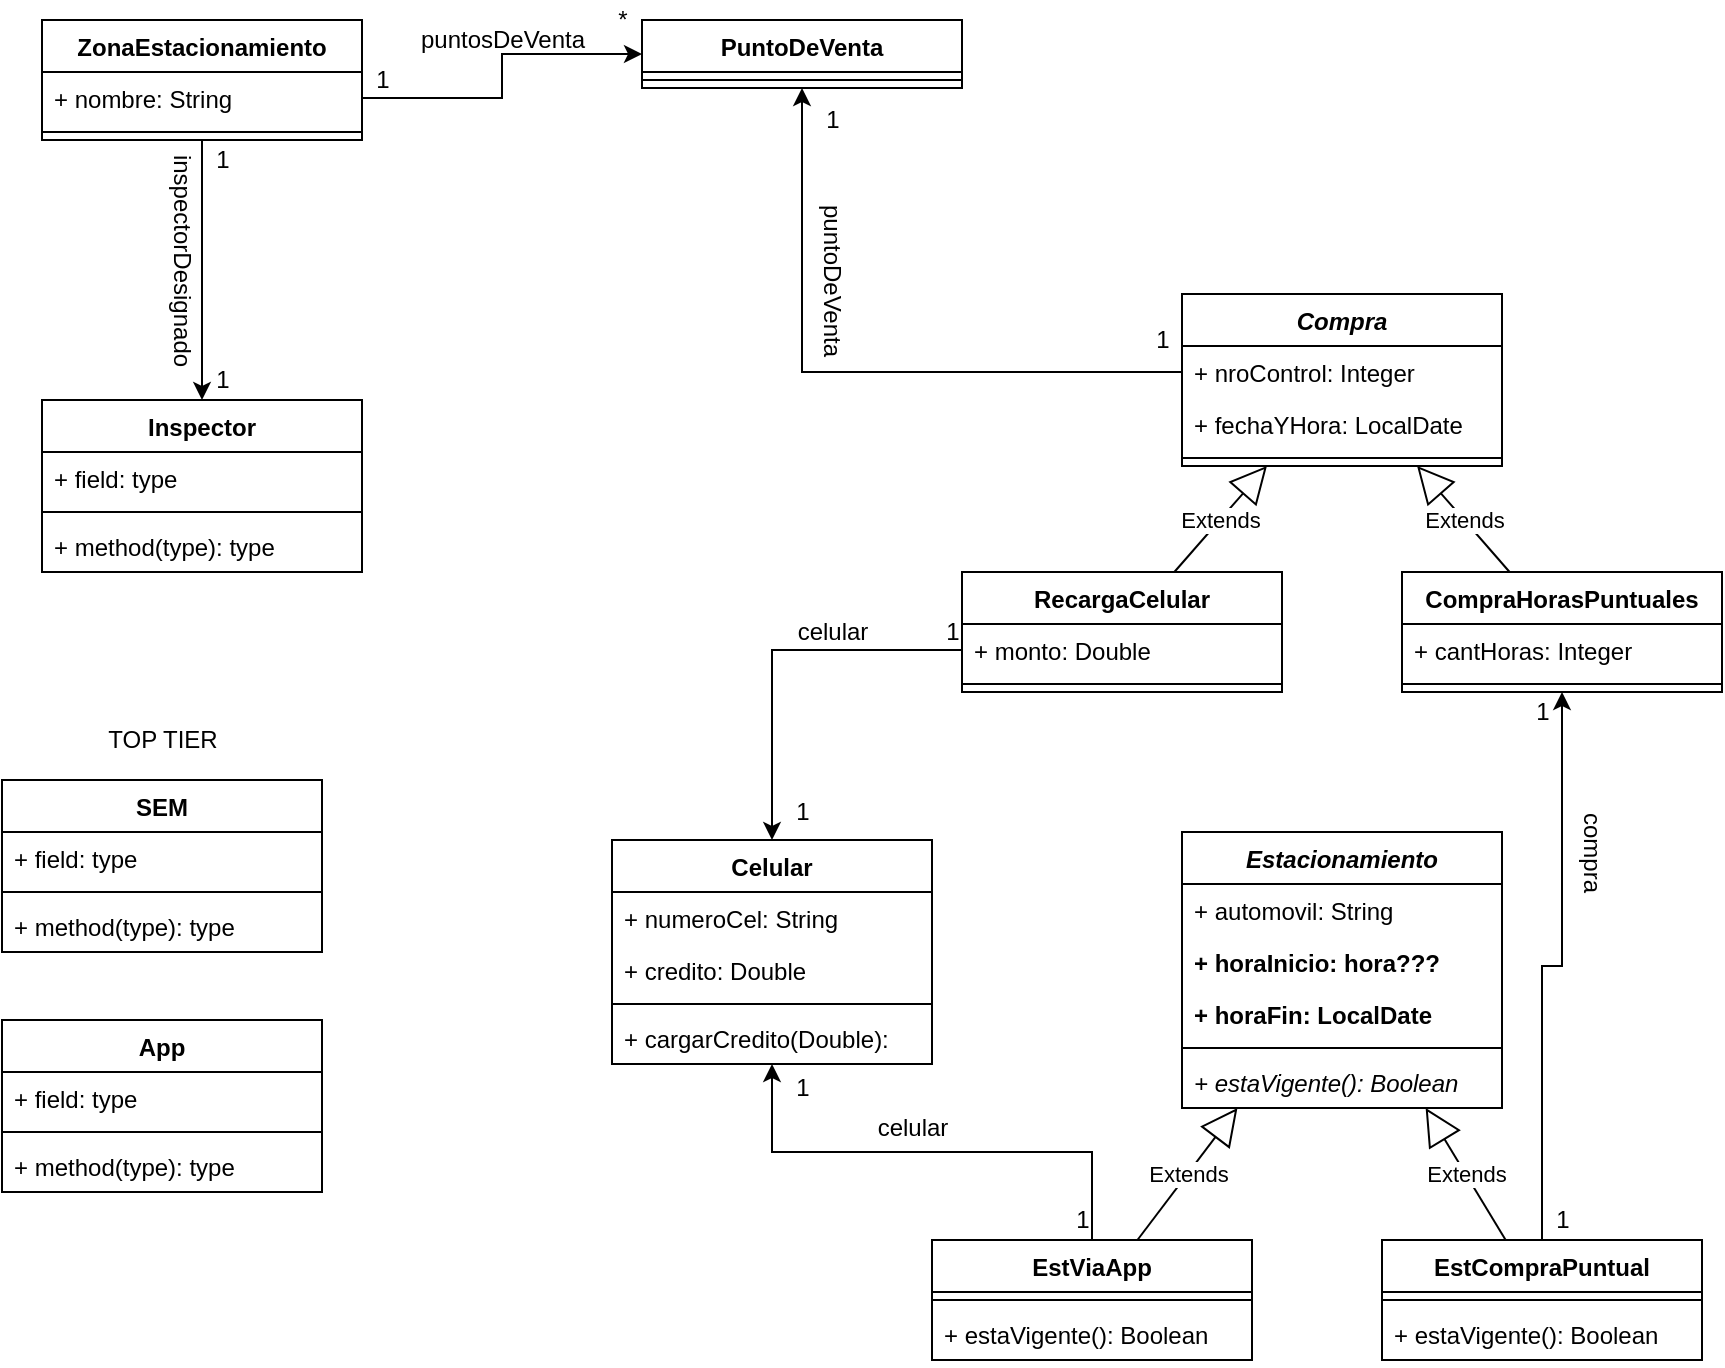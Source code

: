 <mxfile version="13.7.9" type="device"><diagram id="E_aukMVfuDgfOdsIBmeU" name="Página-1"><mxGraphModel dx="700" dy="813" grid="1" gridSize="10" guides="1" tooltips="1" connect="1" arrows="1" fold="1" page="1" pageScale="1" pageWidth="827" pageHeight="1169" math="0" shadow="0"><root><mxCell id="0"/><mxCell id="1" parent="0"/><mxCell id="BXOqrFUfiQneU6GV7oRW-22" style="edgeStyle=orthogonalEdgeStyle;rounded=0;orthogonalLoop=1;jettySize=auto;html=1;" edge="1" parent="1" source="BXOqrFUfiQneU6GV7oRW-2" target="BXOqrFUfiQneU6GV7oRW-18"><mxGeometry relative="1" as="geometry"/></mxCell><mxCell id="BXOqrFUfiQneU6GV7oRW-2" value="ZonaEstacionamiento" style="swimlane;fontStyle=1;align=center;verticalAlign=top;childLayout=stackLayout;horizontal=1;startSize=26;horizontalStack=0;resizeParent=1;resizeParentMax=0;resizeLast=0;collapsible=1;marginBottom=0;" vertex="1" parent="1"><mxGeometry x="60" y="70" width="160" height="60" as="geometry"/></mxCell><mxCell id="BXOqrFUfiQneU6GV7oRW-3" value="+ nombre: String" style="text;strokeColor=none;fillColor=none;align=left;verticalAlign=top;spacingLeft=4;spacingRight=4;overflow=hidden;rotatable=0;points=[[0,0.5],[1,0.5]];portConstraint=eastwest;" vertex="1" parent="BXOqrFUfiQneU6GV7oRW-2"><mxGeometry y="26" width="160" height="26" as="geometry"/></mxCell><mxCell id="BXOqrFUfiQneU6GV7oRW-4" value="" style="line;strokeWidth=1;fillColor=none;align=left;verticalAlign=middle;spacingTop=-1;spacingLeft=3;spacingRight=3;rotatable=0;labelPosition=right;points=[];portConstraint=eastwest;" vertex="1" parent="BXOqrFUfiQneU6GV7oRW-2"><mxGeometry y="52" width="160" height="8" as="geometry"/></mxCell><mxCell id="BXOqrFUfiQneU6GV7oRW-6" value="PuntoDeVenta" style="swimlane;fontStyle=1;align=center;verticalAlign=top;childLayout=stackLayout;horizontal=1;startSize=26;horizontalStack=0;resizeParent=1;resizeParentMax=0;resizeLast=0;collapsible=1;marginBottom=0;" vertex="1" parent="1"><mxGeometry x="360" y="70" width="160" height="34" as="geometry"/></mxCell><mxCell id="BXOqrFUfiQneU6GV7oRW-8" value="" style="line;strokeWidth=1;fillColor=none;align=left;verticalAlign=middle;spacingTop=-1;spacingLeft=3;spacingRight=3;rotatable=0;labelPosition=right;points=[];portConstraint=eastwest;" vertex="1" parent="BXOqrFUfiQneU6GV7oRW-6"><mxGeometry y="26" width="160" height="8" as="geometry"/></mxCell><mxCell id="BXOqrFUfiQneU6GV7oRW-10" style="edgeStyle=orthogonalEdgeStyle;rounded=0;orthogonalLoop=1;jettySize=auto;html=1;" edge="1" parent="1" source="BXOqrFUfiQneU6GV7oRW-3" target="BXOqrFUfiQneU6GV7oRW-6"><mxGeometry relative="1" as="geometry"/></mxCell><mxCell id="BXOqrFUfiQneU6GV7oRW-11" value="*" style="text;html=1;align=center;verticalAlign=middle;resizable=0;points=[];autosize=1;" vertex="1" parent="1"><mxGeometry x="340" y="60" width="20" height="20" as="geometry"/></mxCell><mxCell id="BXOqrFUfiQneU6GV7oRW-12" value="1" style="text;html=1;align=center;verticalAlign=middle;resizable=0;points=[];autosize=1;" vertex="1" parent="1"><mxGeometry x="220" y="90" width="20" height="20" as="geometry"/></mxCell><mxCell id="BXOqrFUfiQneU6GV7oRW-13" value="puntosDeVenta" style="text;html=1;align=center;verticalAlign=middle;resizable=0;points=[];autosize=1;" vertex="1" parent="1"><mxGeometry x="240" y="70" width="100" height="20" as="geometry"/></mxCell><mxCell id="BXOqrFUfiQneU6GV7oRW-14" value="SEM" style="swimlane;fontStyle=1;align=center;verticalAlign=top;childLayout=stackLayout;horizontal=1;startSize=26;horizontalStack=0;resizeParent=1;resizeParentMax=0;resizeLast=0;collapsible=1;marginBottom=0;" vertex="1" parent="1"><mxGeometry x="40" y="450" width="160" height="86" as="geometry"/></mxCell><mxCell id="BXOqrFUfiQneU6GV7oRW-15" value="+ field: type" style="text;strokeColor=none;fillColor=none;align=left;verticalAlign=top;spacingLeft=4;spacingRight=4;overflow=hidden;rotatable=0;points=[[0,0.5],[1,0.5]];portConstraint=eastwest;" vertex="1" parent="BXOqrFUfiQneU6GV7oRW-14"><mxGeometry y="26" width="160" height="26" as="geometry"/></mxCell><mxCell id="BXOqrFUfiQneU6GV7oRW-16" value="" style="line;strokeWidth=1;fillColor=none;align=left;verticalAlign=middle;spacingTop=-1;spacingLeft=3;spacingRight=3;rotatable=0;labelPosition=right;points=[];portConstraint=eastwest;" vertex="1" parent="BXOqrFUfiQneU6GV7oRW-14"><mxGeometry y="52" width="160" height="8" as="geometry"/></mxCell><mxCell id="BXOqrFUfiQneU6GV7oRW-17" value="+ method(type): type" style="text;strokeColor=none;fillColor=none;align=left;verticalAlign=top;spacingLeft=4;spacingRight=4;overflow=hidden;rotatable=0;points=[[0,0.5],[1,0.5]];portConstraint=eastwest;" vertex="1" parent="BXOqrFUfiQneU6GV7oRW-14"><mxGeometry y="60" width="160" height="26" as="geometry"/></mxCell><mxCell id="BXOqrFUfiQneU6GV7oRW-18" value="Inspector" style="swimlane;fontStyle=1;align=center;verticalAlign=top;childLayout=stackLayout;horizontal=1;startSize=26;horizontalStack=0;resizeParent=1;resizeParentMax=0;resizeLast=0;collapsible=1;marginBottom=0;" vertex="1" parent="1"><mxGeometry x="60" y="260" width="160" height="86" as="geometry"/></mxCell><mxCell id="BXOqrFUfiQneU6GV7oRW-19" value="+ field: type" style="text;strokeColor=none;fillColor=none;align=left;verticalAlign=top;spacingLeft=4;spacingRight=4;overflow=hidden;rotatable=0;points=[[0,0.5],[1,0.5]];portConstraint=eastwest;" vertex="1" parent="BXOqrFUfiQneU6GV7oRW-18"><mxGeometry y="26" width="160" height="26" as="geometry"/></mxCell><mxCell id="BXOqrFUfiQneU6GV7oRW-20" value="" style="line;strokeWidth=1;fillColor=none;align=left;verticalAlign=middle;spacingTop=-1;spacingLeft=3;spacingRight=3;rotatable=0;labelPosition=right;points=[];portConstraint=eastwest;" vertex="1" parent="BXOqrFUfiQneU6GV7oRW-18"><mxGeometry y="52" width="160" height="8" as="geometry"/></mxCell><mxCell id="BXOqrFUfiQneU6GV7oRW-21" value="+ method(type): type" style="text;strokeColor=none;fillColor=none;align=left;verticalAlign=top;spacingLeft=4;spacingRight=4;overflow=hidden;rotatable=0;points=[[0,0.5],[1,0.5]];portConstraint=eastwest;" vertex="1" parent="BXOqrFUfiQneU6GV7oRW-18"><mxGeometry y="60" width="160" height="26" as="geometry"/></mxCell><mxCell id="BXOqrFUfiQneU6GV7oRW-23" value="1" style="text;html=1;align=center;verticalAlign=middle;resizable=0;points=[];autosize=1;" vertex="1" parent="1"><mxGeometry x="140" y="240" width="20" height="20" as="geometry"/></mxCell><mxCell id="BXOqrFUfiQneU6GV7oRW-24" value="1" style="text;html=1;align=center;verticalAlign=middle;resizable=0;points=[];autosize=1;" vertex="1" parent="1"><mxGeometry x="140" y="130" width="20" height="20" as="geometry"/></mxCell><mxCell id="BXOqrFUfiQneU6GV7oRW-25" value="inspectorDesignado" style="text;html=1;align=center;verticalAlign=middle;resizable=0;points=[];autosize=1;rotation=90;" vertex="1" parent="1"><mxGeometry x="70" y="180" width="120" height="20" as="geometry"/></mxCell><mxCell id="BXOqrFUfiQneU6GV7oRW-30" style="edgeStyle=orthogonalEdgeStyle;rounded=0;orthogonalLoop=1;jettySize=auto;html=1;" edge="1" parent="1" source="BXOqrFUfiQneU6GV7oRW-27" target="BXOqrFUfiQneU6GV7oRW-6"><mxGeometry relative="1" as="geometry"><mxPoint x="520" y="109" as="targetPoint"/></mxGeometry></mxCell><mxCell id="BXOqrFUfiQneU6GV7oRW-31" value="1" style="text;html=1;align=center;verticalAlign=middle;resizable=0;points=[];autosize=1;" vertex="1" parent="1"><mxGeometry x="445" y="110" width="20" height="20" as="geometry"/></mxCell><mxCell id="BXOqrFUfiQneU6GV7oRW-26" value="Compra" style="swimlane;fontStyle=3;align=center;verticalAlign=top;childLayout=stackLayout;horizontal=1;startSize=26;horizontalStack=0;resizeParent=1;resizeParentMax=0;resizeLast=0;collapsible=1;marginBottom=0;" vertex="1" parent="1"><mxGeometry x="630" y="207" width="160" height="86" as="geometry"/></mxCell><mxCell id="BXOqrFUfiQneU6GV7oRW-27" value="+ nroControl: Integer" style="text;strokeColor=none;fillColor=none;align=left;verticalAlign=top;spacingLeft=4;spacingRight=4;overflow=hidden;rotatable=0;points=[[0,0.5],[1,0.5]];portConstraint=eastwest;" vertex="1" parent="BXOqrFUfiQneU6GV7oRW-26"><mxGeometry y="26" width="160" height="26" as="geometry"/></mxCell><mxCell id="BXOqrFUfiQneU6GV7oRW-42" value="+ fechaYHora: LocalDate" style="text;strokeColor=none;fillColor=none;align=left;verticalAlign=top;spacingLeft=4;spacingRight=4;overflow=hidden;rotatable=0;points=[[0,0.5],[1,0.5]];portConstraint=eastwest;" vertex="1" parent="BXOqrFUfiQneU6GV7oRW-26"><mxGeometry y="52" width="160" height="26" as="geometry"/></mxCell><mxCell id="BXOqrFUfiQneU6GV7oRW-28" value="" style="line;strokeWidth=1;fillColor=none;align=left;verticalAlign=middle;spacingTop=-1;spacingLeft=3;spacingRight=3;rotatable=0;labelPosition=right;points=[];portConstraint=eastwest;" vertex="1" parent="BXOqrFUfiQneU6GV7oRW-26"><mxGeometry y="78" width="160" height="8" as="geometry"/></mxCell><mxCell id="BXOqrFUfiQneU6GV7oRW-32" value="1" style="text;html=1;align=center;verticalAlign=middle;resizable=0;points=[];autosize=1;" vertex="1" parent="1"><mxGeometry x="610" y="220" width="20" height="20" as="geometry"/></mxCell><mxCell id="BXOqrFUfiQneU6GV7oRW-33" value="puntoDeVenta" style="text;html=1;align=center;verticalAlign=middle;resizable=0;points=[];autosize=1;rotation=90;" vertex="1" parent="1"><mxGeometry x="410" y="190" width="90" height="20" as="geometry"/></mxCell><mxCell id="BXOqrFUfiQneU6GV7oRW-44" value="RecargaCelular" style="swimlane;fontStyle=1;align=center;verticalAlign=top;childLayout=stackLayout;horizontal=1;startSize=26;horizontalStack=0;resizeParent=1;resizeParentMax=0;resizeLast=0;collapsible=1;marginBottom=0;" vertex="1" parent="1"><mxGeometry x="520" y="346" width="160" height="60" as="geometry"/></mxCell><mxCell id="BXOqrFUfiQneU6GV7oRW-45" value="+ monto: Double" style="text;strokeColor=none;fillColor=none;align=left;verticalAlign=top;spacingLeft=4;spacingRight=4;overflow=hidden;rotatable=0;points=[[0,0.5],[1,0.5]];portConstraint=eastwest;" vertex="1" parent="BXOqrFUfiQneU6GV7oRW-44"><mxGeometry y="26" width="160" height="26" as="geometry"/></mxCell><mxCell id="BXOqrFUfiQneU6GV7oRW-46" value="" style="line;strokeWidth=1;fillColor=none;align=left;verticalAlign=middle;spacingTop=-1;spacingLeft=3;spacingRight=3;rotatable=0;labelPosition=right;points=[];portConstraint=eastwest;" vertex="1" parent="BXOqrFUfiQneU6GV7oRW-44"><mxGeometry y="52" width="160" height="8" as="geometry"/></mxCell><mxCell id="BXOqrFUfiQneU6GV7oRW-49" value="CompraHorasPuntuales" style="swimlane;fontStyle=1;align=center;verticalAlign=top;childLayout=stackLayout;horizontal=1;startSize=26;horizontalStack=0;resizeParent=1;resizeParentMax=0;resizeLast=0;collapsible=1;marginBottom=0;" vertex="1" parent="1"><mxGeometry x="740" y="346" width="160" height="60" as="geometry"/></mxCell><mxCell id="BXOqrFUfiQneU6GV7oRW-50" value="+ cantHoras: Integer" style="text;strokeColor=none;fillColor=none;align=left;verticalAlign=top;spacingLeft=4;spacingRight=4;overflow=hidden;rotatable=0;points=[[0,0.5],[1,0.5]];portConstraint=eastwest;" vertex="1" parent="BXOqrFUfiQneU6GV7oRW-49"><mxGeometry y="26" width="160" height="26" as="geometry"/></mxCell><mxCell id="BXOqrFUfiQneU6GV7oRW-51" value="" style="line;strokeWidth=1;fillColor=none;align=left;verticalAlign=middle;spacingTop=-1;spacingLeft=3;spacingRight=3;rotatable=0;labelPosition=right;points=[];portConstraint=eastwest;" vertex="1" parent="BXOqrFUfiQneU6GV7oRW-49"><mxGeometry y="52" width="160" height="8" as="geometry"/></mxCell><mxCell id="BXOqrFUfiQneU6GV7oRW-53" value="Extends" style="endArrow=block;endSize=16;endFill=0;html=1;" edge="1" parent="1" source="BXOqrFUfiQneU6GV7oRW-44" target="BXOqrFUfiQneU6GV7oRW-26"><mxGeometry width="160" relative="1" as="geometry"><mxPoint x="630" y="400" as="sourcePoint"/><mxPoint x="790" y="400" as="targetPoint"/></mxGeometry></mxCell><mxCell id="BXOqrFUfiQneU6GV7oRW-54" value="Extends" style="endArrow=block;endSize=16;endFill=0;html=1;" edge="1" parent="1" source="BXOqrFUfiQneU6GV7oRW-49" target="BXOqrFUfiQneU6GV7oRW-26"><mxGeometry width="160" relative="1" as="geometry"><mxPoint x="644.029" y="356" as="sourcePoint"/><mxPoint x="685.971" y="303.0" as="targetPoint"/></mxGeometry></mxCell><mxCell id="BXOqrFUfiQneU6GV7oRW-35" value="Estacionamiento" style="swimlane;fontStyle=3;align=center;verticalAlign=top;childLayout=stackLayout;horizontal=1;startSize=26;horizontalStack=0;resizeParent=1;resizeParentMax=0;resizeLast=0;collapsible=1;marginBottom=0;" vertex="1" parent="1"><mxGeometry x="630" y="476" width="160" height="138" as="geometry"/></mxCell><mxCell id="BXOqrFUfiQneU6GV7oRW-36" value="+ automovil: String" style="text;strokeColor=none;fillColor=none;align=left;verticalAlign=top;spacingLeft=4;spacingRight=4;overflow=hidden;rotatable=0;points=[[0,0.5],[1,0.5]];portConstraint=eastwest;" vertex="1" parent="BXOqrFUfiQneU6GV7oRW-35"><mxGeometry y="26" width="160" height="26" as="geometry"/></mxCell><mxCell id="BXOqrFUfiQneU6GV7oRW-56" value="+ horaInicio: hora???" style="text;strokeColor=none;fillColor=none;align=left;verticalAlign=top;spacingLeft=4;spacingRight=4;overflow=hidden;rotatable=0;points=[[0,0.5],[1,0.5]];portConstraint=eastwest;fontStyle=1" vertex="1" parent="BXOqrFUfiQneU6GV7oRW-35"><mxGeometry y="52" width="160" height="26" as="geometry"/></mxCell><mxCell id="BXOqrFUfiQneU6GV7oRW-57" value="+ horaFin: LocalDate" style="text;strokeColor=none;fillColor=none;align=left;verticalAlign=top;spacingLeft=4;spacingRight=4;overflow=hidden;rotatable=0;points=[[0,0.5],[1,0.5]];portConstraint=eastwest;fontStyle=1" vertex="1" parent="BXOqrFUfiQneU6GV7oRW-35"><mxGeometry y="78" width="160" height="26" as="geometry"/></mxCell><mxCell id="BXOqrFUfiQneU6GV7oRW-37" value="" style="line;strokeWidth=1;fillColor=none;align=left;verticalAlign=middle;spacingTop=-1;spacingLeft=3;spacingRight=3;rotatable=0;labelPosition=right;points=[];portConstraint=eastwest;" vertex="1" parent="BXOqrFUfiQneU6GV7oRW-35"><mxGeometry y="104" width="160" height="8" as="geometry"/></mxCell><mxCell id="BXOqrFUfiQneU6GV7oRW-58" value="+ estaVigente(): Boolean" style="text;strokeColor=none;fillColor=none;align=left;verticalAlign=top;spacingLeft=4;spacingRight=4;overflow=hidden;rotatable=0;points=[[0,0.5],[1,0.5]];portConstraint=eastwest;fontStyle=2" vertex="1" parent="BXOqrFUfiQneU6GV7oRW-35"><mxGeometry y="112" width="160" height="26" as="geometry"/></mxCell><mxCell id="BXOqrFUfiQneU6GV7oRW-73" style="edgeStyle=orthogonalEdgeStyle;rounded=0;orthogonalLoop=1;jettySize=auto;html=1;" edge="1" parent="1" source="BXOqrFUfiQneU6GV7oRW-63" target="BXOqrFUfiQneU6GV7oRW-69"><mxGeometry relative="1" as="geometry"/></mxCell><mxCell id="BXOqrFUfiQneU6GV7oRW-63" value="EstViaApp" style="swimlane;fontStyle=1;align=center;verticalAlign=top;childLayout=stackLayout;horizontal=1;startSize=26;horizontalStack=0;resizeParent=1;resizeParentMax=0;resizeLast=0;collapsible=1;marginBottom=0;" vertex="1" parent="1"><mxGeometry x="505" y="680" width="160" height="60" as="geometry"/></mxCell><mxCell id="BXOqrFUfiQneU6GV7oRW-65" value="" style="line;strokeWidth=1;fillColor=none;align=left;verticalAlign=middle;spacingTop=-1;spacingLeft=3;spacingRight=3;rotatable=0;labelPosition=right;points=[];portConstraint=eastwest;" vertex="1" parent="BXOqrFUfiQneU6GV7oRW-63"><mxGeometry y="26" width="160" height="8" as="geometry"/></mxCell><mxCell id="BXOqrFUfiQneU6GV7oRW-66" value="+ estaVigente(): Boolean" style="text;strokeColor=none;fillColor=none;align=left;verticalAlign=top;spacingLeft=4;spacingRight=4;overflow=hidden;rotatable=0;points=[[0,0.5],[1,0.5]];portConstraint=eastwest;" vertex="1" parent="BXOqrFUfiQneU6GV7oRW-63"><mxGeometry y="34" width="160" height="26" as="geometry"/></mxCell><mxCell id="BXOqrFUfiQneU6GV7oRW-75" style="edgeStyle=orthogonalEdgeStyle;rounded=0;orthogonalLoop=1;jettySize=auto;html=1;" edge="1" parent="1" source="BXOqrFUfiQneU6GV7oRW-59" target="BXOqrFUfiQneU6GV7oRW-49"><mxGeometry relative="1" as="geometry"/></mxCell><mxCell id="BXOqrFUfiQneU6GV7oRW-59" value="EstCompraPuntual" style="swimlane;fontStyle=1;align=center;verticalAlign=top;childLayout=stackLayout;horizontal=1;startSize=26;horizontalStack=0;resizeParent=1;resizeParentMax=0;resizeLast=0;collapsible=1;marginBottom=0;" vertex="1" parent="1"><mxGeometry x="730" y="680" width="160" height="60" as="geometry"/></mxCell><mxCell id="BXOqrFUfiQneU6GV7oRW-61" value="" style="line;strokeWidth=1;fillColor=none;align=left;verticalAlign=middle;spacingTop=-1;spacingLeft=3;spacingRight=3;rotatable=0;labelPosition=right;points=[];portConstraint=eastwest;" vertex="1" parent="BXOqrFUfiQneU6GV7oRW-59"><mxGeometry y="26" width="160" height="8" as="geometry"/></mxCell><mxCell id="BXOqrFUfiQneU6GV7oRW-62" value="+ estaVigente(): Boolean" style="text;strokeColor=none;fillColor=none;align=left;verticalAlign=top;spacingLeft=4;spacingRight=4;overflow=hidden;rotatable=0;points=[[0,0.5],[1,0.5]];portConstraint=eastwest;" vertex="1" parent="BXOqrFUfiQneU6GV7oRW-59"><mxGeometry y="34" width="160" height="26" as="geometry"/></mxCell><mxCell id="BXOqrFUfiQneU6GV7oRW-67" value="Extends" style="endArrow=block;endSize=16;endFill=0;html=1;" edge="1" parent="1" source="BXOqrFUfiQneU6GV7oRW-63" target="BXOqrFUfiQneU6GV7oRW-35"><mxGeometry width="160" relative="1" as="geometry"><mxPoint x="599.029" y="680.0" as="sourcePoint"/><mxPoint x="640.971" y="627" as="targetPoint"/></mxGeometry></mxCell><mxCell id="BXOqrFUfiQneU6GV7oRW-68" value="Extends" style="endArrow=block;endSize=16;endFill=0;html=1;" edge="1" parent="1" source="BXOqrFUfiQneU6GV7oRW-59" target="BXOqrFUfiQneU6GV7oRW-35"><mxGeometry width="160" relative="1" as="geometry"><mxPoint x="625.197" y="690" as="sourcePoint"/><mxPoint x="671.545" y="624.0" as="targetPoint"/></mxGeometry></mxCell><mxCell id="BXOqrFUfiQneU6GV7oRW-69" value="Celular" style="swimlane;fontStyle=1;align=center;verticalAlign=top;childLayout=stackLayout;horizontal=1;startSize=26;horizontalStack=0;resizeParent=1;resizeParentMax=0;resizeLast=0;collapsible=1;marginBottom=0;" vertex="1" parent="1"><mxGeometry x="345" y="480" width="160" height="112" as="geometry"/></mxCell><mxCell id="BXOqrFUfiQneU6GV7oRW-70" value="+ numeroCel: String" style="text;strokeColor=none;fillColor=none;align=left;verticalAlign=top;spacingLeft=4;spacingRight=4;overflow=hidden;rotatable=0;points=[[0,0.5],[1,0.5]];portConstraint=eastwest;" vertex="1" parent="BXOqrFUfiQneU6GV7oRW-69"><mxGeometry y="26" width="160" height="26" as="geometry"/></mxCell><mxCell id="BXOqrFUfiQneU6GV7oRW-85" value="+ credito: Double" style="text;strokeColor=none;fillColor=none;align=left;verticalAlign=top;spacingLeft=4;spacingRight=4;overflow=hidden;rotatable=0;points=[[0,0.5],[1,0.5]];portConstraint=eastwest;" vertex="1" parent="BXOqrFUfiQneU6GV7oRW-69"><mxGeometry y="52" width="160" height="26" as="geometry"/></mxCell><mxCell id="BXOqrFUfiQneU6GV7oRW-71" value="" style="line;strokeWidth=1;fillColor=none;align=left;verticalAlign=middle;spacingTop=-1;spacingLeft=3;spacingRight=3;rotatable=0;labelPosition=right;points=[];portConstraint=eastwest;" vertex="1" parent="BXOqrFUfiQneU6GV7oRW-69"><mxGeometry y="78" width="160" height="8" as="geometry"/></mxCell><mxCell id="BXOqrFUfiQneU6GV7oRW-72" value="+ cargarCredito(Double):" style="text;strokeColor=none;fillColor=none;align=left;verticalAlign=top;spacingLeft=4;spacingRight=4;overflow=hidden;rotatable=0;points=[[0,0.5],[1,0.5]];portConstraint=eastwest;" vertex="1" parent="BXOqrFUfiQneU6GV7oRW-69"><mxGeometry y="86" width="160" height="26" as="geometry"/></mxCell><mxCell id="BXOqrFUfiQneU6GV7oRW-74" style="edgeStyle=orthogonalEdgeStyle;rounded=0;orthogonalLoop=1;jettySize=auto;html=1;" edge="1" parent="1" source="BXOqrFUfiQneU6GV7oRW-45" target="BXOqrFUfiQneU6GV7oRW-69"><mxGeometry relative="1" as="geometry"/></mxCell><mxCell id="BXOqrFUfiQneU6GV7oRW-76" value="1" style="text;html=1;align=center;verticalAlign=middle;resizable=0;points=[];autosize=1;" vertex="1" parent="1"><mxGeometry x="505" y="366" width="20" height="20" as="geometry"/></mxCell><mxCell id="BXOqrFUfiQneU6GV7oRW-77" value="1" style="text;html=1;align=center;verticalAlign=middle;resizable=0;points=[];autosize=1;" vertex="1" parent="1"><mxGeometry x="430" y="456" width="20" height="20" as="geometry"/></mxCell><mxCell id="BXOqrFUfiQneU6GV7oRW-78" value="1" style="text;html=1;align=center;verticalAlign=middle;resizable=0;points=[];autosize=1;" vertex="1" parent="1"><mxGeometry x="430" y="594" width="20" height="20" as="geometry"/></mxCell><mxCell id="BXOqrFUfiQneU6GV7oRW-79" value="1" style="text;html=1;align=center;verticalAlign=middle;resizable=0;points=[];autosize=1;" vertex="1" parent="1"><mxGeometry x="570" y="660" width="20" height="20" as="geometry"/></mxCell><mxCell id="BXOqrFUfiQneU6GV7oRW-80" value="1" style="text;html=1;align=center;verticalAlign=middle;resizable=0;points=[];autosize=1;" vertex="1" parent="1"><mxGeometry x="800" y="406" width="20" height="20" as="geometry"/></mxCell><mxCell id="BXOqrFUfiQneU6GV7oRW-81" value="1" style="text;html=1;align=center;verticalAlign=middle;resizable=0;points=[];autosize=1;" vertex="1" parent="1"><mxGeometry x="810" y="660" width="20" height="20" as="geometry"/></mxCell><mxCell id="BXOqrFUfiQneU6GV7oRW-82" value="celular" style="text;html=1;align=center;verticalAlign=middle;resizable=0;points=[];autosize=1;" vertex="1" parent="1"><mxGeometry x="430" y="366" width="50" height="20" as="geometry"/></mxCell><mxCell id="BXOqrFUfiQneU6GV7oRW-83" value="celular" style="text;html=1;align=center;verticalAlign=middle;resizable=0;points=[];autosize=1;" vertex="1" parent="1"><mxGeometry x="470" y="614" width="50" height="20" as="geometry"/></mxCell><mxCell id="BXOqrFUfiQneU6GV7oRW-84" value="compra" style="text;html=1;align=center;verticalAlign=middle;resizable=0;points=[];autosize=1;rotation=90;" vertex="1" parent="1"><mxGeometry x="805" y="476" width="60" height="20" as="geometry"/></mxCell><mxCell id="BXOqrFUfiQneU6GV7oRW-86" value="App" style="swimlane;fontStyle=1;align=center;verticalAlign=top;childLayout=stackLayout;horizontal=1;startSize=26;horizontalStack=0;resizeParent=1;resizeParentMax=0;resizeLast=0;collapsible=1;marginBottom=0;" vertex="1" parent="1"><mxGeometry x="40" y="570" width="160" height="86" as="geometry"/></mxCell><mxCell id="BXOqrFUfiQneU6GV7oRW-87" value="+ field: type" style="text;strokeColor=none;fillColor=none;align=left;verticalAlign=top;spacingLeft=4;spacingRight=4;overflow=hidden;rotatable=0;points=[[0,0.5],[1,0.5]];portConstraint=eastwest;" vertex="1" parent="BXOqrFUfiQneU6GV7oRW-86"><mxGeometry y="26" width="160" height="26" as="geometry"/></mxCell><mxCell id="BXOqrFUfiQneU6GV7oRW-88" value="" style="line;strokeWidth=1;fillColor=none;align=left;verticalAlign=middle;spacingTop=-1;spacingLeft=3;spacingRight=3;rotatable=0;labelPosition=right;points=[];portConstraint=eastwest;" vertex="1" parent="BXOqrFUfiQneU6GV7oRW-86"><mxGeometry y="52" width="160" height="8" as="geometry"/></mxCell><mxCell id="BXOqrFUfiQneU6GV7oRW-89" value="+ method(type): type" style="text;strokeColor=none;fillColor=none;align=left;verticalAlign=top;spacingLeft=4;spacingRight=4;overflow=hidden;rotatable=0;points=[[0,0.5],[1,0.5]];portConstraint=eastwest;" vertex="1" parent="BXOqrFUfiQneU6GV7oRW-86"><mxGeometry y="60" width="160" height="26" as="geometry"/></mxCell><mxCell id="BXOqrFUfiQneU6GV7oRW-91" value="TOP TIER" style="text;html=1;align=center;verticalAlign=middle;resizable=0;points=[];autosize=1;" vertex="1" parent="1"><mxGeometry x="85" y="420" width="70" height="20" as="geometry"/></mxCell></root></mxGraphModel></diagram></mxfile>